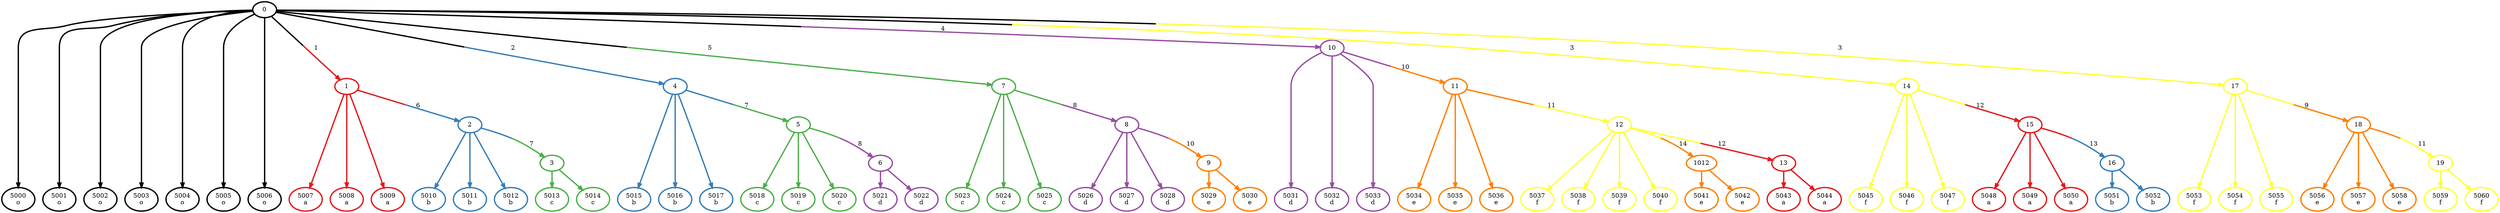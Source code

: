 digraph T {
	{
		rank=same
		0 [penwidth=3,colorscheme=set19,color=0,label="5000\no"]
		1 [penwidth=3,colorscheme=set19,color=0,label="5001\no"]
		2 [penwidth=3,colorscheme=set19,color=0,label="5002\no"]
		3 [penwidth=3,colorscheme=set19,color=0,label="5003\no"]
		4 [penwidth=3,colorscheme=set19,color=0,label="5004\no"]
		5 [penwidth=3,colorscheme=set19,color=0,label="5005\no"]
		6 [penwidth=3,colorscheme=set19,color=0,label="5006\no"]
		7 [penwidth=3,colorscheme=set19,color=1,label="5007\na"]
		8 [penwidth=3,colorscheme=set19,color=1,label="5008\na"]
		9 [penwidth=3,colorscheme=set19,color=1,label="5009\na"]
		10 [penwidth=3,colorscheme=set19,color=2,label="5015\nb"]
		11 [penwidth=3,colorscheme=set19,color=2,label="5016\nb"]
		12 [penwidth=3,colorscheme=set19,color=2,label="5017\nb"]
		13 [penwidth=3,colorscheme=set19,color=3,label="5023\nc"]
		14 [penwidth=3,colorscheme=set19,color=3,label="5024\nc"]
		15 [penwidth=3,colorscheme=set19,color=3,label="5025\nc"]
		16 [penwidth=3,colorscheme=set19,color=4,label="5031\nd"]
		17 [penwidth=3,colorscheme=set19,color=4,label="5032\nd"]
		18 [penwidth=3,colorscheme=set19,color=4,label="5033\nd"]
		19 [penwidth=3,colorscheme=set19,color=6,label="5045\nf"]
		20 [penwidth=3,colorscheme=set19,color=6,label="5046\nf"]
		21 [penwidth=3,colorscheme=set19,color=6,label="5047\nf"]
		22 [penwidth=3,colorscheme=set19,color=6,label="5053\nf"]
		23 [penwidth=3,colorscheme=set19,color=6,label="5054\nf"]
		24 [penwidth=3,colorscheme=set19,color=6,label="5055\nf"]
		25 [penwidth=3,colorscheme=set19,color=2,label="5010\nb"]
		26 [penwidth=3,colorscheme=set19,color=2,label="5011\nb"]
		27 [penwidth=3,colorscheme=set19,color=2,label="5012\nb"]
		28 [penwidth=3,colorscheme=set19,color=3,label="5013\nc"]
		29 [penwidth=3,colorscheme=set19,color=3,label="5014\nc"]
		30 [penwidth=3,colorscheme=set19,color=3,label="5018\nc"]
		31 [penwidth=3,colorscheme=set19,color=3,label="5019\nc"]
		32 [penwidth=3,colorscheme=set19,color=3,label="5020\nc"]
		33 [penwidth=3,colorscheme=set19,color=4,label="5021\nd"]
		34 [penwidth=3,colorscheme=set19,color=4,label="5022\nd"]
		35 [penwidth=3,colorscheme=set19,color=4,label="5026\nd"]
		36 [penwidth=3,colorscheme=set19,color=4,label="5027\nd"]
		37 [penwidth=3,colorscheme=set19,color=4,label="5028\nd"]
		38 [penwidth=3,colorscheme=set19,color=5,label="5029\ne"]
		39 [penwidth=3,colorscheme=set19,color=5,label="5030\ne"]
		40 [penwidth=3,colorscheme=set19,color=5,label="5034\ne"]
		41 [penwidth=3,colorscheme=set19,color=5,label="5035\ne"]
		42 [penwidth=3,colorscheme=set19,color=5,label="5036\ne"]
		43 [penwidth=3,colorscheme=set19,color=6,label="5037\nf"]
		44 [penwidth=3,colorscheme=set19,color=6,label="5038\nf"]
		45 [penwidth=3,colorscheme=set19,color=6,label="5039\nf"]
		46 [penwidth=3,colorscheme=set19,color=6,label="5040\nf"]
		47 [penwidth=3,colorscheme=set19,color=5,label="5041\ne"]
		48 [penwidth=3,colorscheme=set19,color=5,label="5042\ne"]
		49 [penwidth=3,colorscheme=set19,color=1,label="5043\na"]
		50 [penwidth=3,colorscheme=set19,color=1,label="5044\na"]
		51 [penwidth=3,colorscheme=set19,color=1,label="5048\na"]
		52 [penwidth=3,colorscheme=set19,color=1,label="5049\na"]
		53 [penwidth=3,colorscheme=set19,color=1,label="5050\na"]
		54 [penwidth=3,colorscheme=set19,color=2,label="5051\nb"]
		55 [penwidth=3,colorscheme=set19,color=2,label="5052\nb"]
		56 [penwidth=3,colorscheme=set19,color=5,label="5056\ne"]
		57 [penwidth=3,colorscheme=set19,color=5,label="5057\ne"]
		58 [penwidth=3,colorscheme=set19,color=5,label="5058\ne"]
		59 [penwidth=3,colorscheme=set19,color=6,label="5059\nf"]
		60 [penwidth=3,colorscheme=set19,color=6,label="5060\nf"]
	}
	61 [penwidth=3,colorscheme=set19,color=0,label="0"]
	62 [penwidth=3,colorscheme=set19,color=1,label="1"]
	63 [penwidth=3,colorscheme=set19,color=2,label="4"]
	64 [penwidth=3,colorscheme=set19,color=3,label="7"]
	65 [penwidth=3,colorscheme=set19,color=4,label="10"]
	66 [penwidth=3,colorscheme=set19,color=6,label="14"]
	67 [penwidth=3,colorscheme=set19,color=6,label="17"]
	68 [penwidth=3,colorscheme=set19,color=2,label="2"]
	69 [penwidth=3,colorscheme=set19,color=3,label="5"]
	70 [penwidth=3,colorscheme=set19,color=4,label="8"]
	71 [penwidth=3,colorscheme=set19,color=5,label="11"]
	72 [penwidth=3,colorscheme=set19,color=1,label="15"]
	73 [penwidth=3,colorscheme=set19,color=5,label="18"]
	74 [penwidth=3,colorscheme=set19,color=3,label="3"]
	75 [penwidth=3,colorscheme=set19,color=4,label="6"]
	76 [penwidth=3,colorscheme=set19,color=5,label="9"]
	77 [penwidth=3,colorscheme=set19,color=6,label="12"]
	78 [penwidth=3,colorscheme=set19,color=5,label="1012"]
	79 [penwidth=3,colorscheme=set19,color=1,label="13"]
	80 [penwidth=3,colorscheme=set19,color=2,label="16"]
	81 [penwidth=3,colorscheme=set19,color=6,label="19"]
	61 -> 62 [penwidth=3,colorscheme=set19,color="0;0.5:1",label="1"]
	61 -> 63 [penwidth=3,colorscheme=set19,color="0;0.5:2",label="2"]
	61 -> 64 [penwidth=3,colorscheme=set19,color="0;0.5:3",label="5"]
	61 -> 65 [penwidth=3,colorscheme=set19,color="0;0.5:4",label="4"]
	61 -> 66 [penwidth=3,colorscheme=set19,color="0;0.5:6",label="3"]
	61 -> 67 [penwidth=3,colorscheme=set19,color="0;0.5:6",label="3"]
	61 -> 0 [penwidth=3,colorscheme=set19,color="0;0.5:0"]
	61 -> 1 [penwidth=3,colorscheme=set19,color="0;0.5:0"]
	61 -> 2 [penwidth=3,colorscheme=set19,color="0;0.5:0"]
	61 -> 3 [penwidth=3,colorscheme=set19,color="0;0.5:0"]
	61 -> 4 [penwidth=3,colorscheme=set19,color="0;0.5:0"]
	61 -> 5 [penwidth=3,colorscheme=set19,color="0;0.5:0"]
	61 -> 6 [penwidth=3,colorscheme=set19,color="0;0.5:0"]
	62 -> 68 [penwidth=3,colorscheme=set19,color="1;0.5:2",label="6"]
	62 -> 7 [penwidth=3,colorscheme=set19,color="1;0.5:1"]
	62 -> 8 [penwidth=3,colorscheme=set19,color="1;0.5:1"]
	62 -> 9 [penwidth=3,colorscheme=set19,color="1;0.5:1"]
	63 -> 69 [penwidth=3,colorscheme=set19,color="2;0.5:3",label="7"]
	63 -> 10 [penwidth=3,colorscheme=set19,color="2;0.5:2"]
	63 -> 11 [penwidth=3,colorscheme=set19,color="2;0.5:2"]
	63 -> 12 [penwidth=3,colorscheme=set19,color="2;0.5:2"]
	64 -> 70 [penwidth=3,colorscheme=set19,color="3;0.5:4",label="8"]
	64 -> 13 [penwidth=3,colorscheme=set19,color="3;0.5:3"]
	64 -> 14 [penwidth=3,colorscheme=set19,color="3;0.5:3"]
	64 -> 15 [penwidth=3,colorscheme=set19,color="3;0.5:3"]
	65 -> 71 [penwidth=3,colorscheme=set19,color="4;0.5:5",label="10"]
	65 -> 16 [penwidth=3,colorscheme=set19,color="4;0.5:4"]
	65 -> 17 [penwidth=3,colorscheme=set19,color="4;0.5:4"]
	65 -> 18 [penwidth=3,colorscheme=set19,color="4;0.5:4"]
	66 -> 72 [penwidth=3,colorscheme=set19,color="6;0.5:1",label="12"]
	66 -> 19 [penwidth=3,colorscheme=set19,color="6;0.5:6"]
	66 -> 20 [penwidth=3,colorscheme=set19,color="6;0.5:6"]
	66 -> 21 [penwidth=3,colorscheme=set19,color="6;0.5:6"]
	67 -> 73 [penwidth=3,colorscheme=set19,color="6;0.5:5",label="9"]
	67 -> 22 [penwidth=3,colorscheme=set19,color="6;0.5:6"]
	67 -> 23 [penwidth=3,colorscheme=set19,color="6;0.5:6"]
	67 -> 24 [penwidth=3,colorscheme=set19,color="6;0.5:6"]
	68 -> 74 [penwidth=3,colorscheme=set19,color="2;0.5:3",label="7"]
	68 -> 25 [penwidth=3,colorscheme=set19,color="2;0.5:2"]
	68 -> 26 [penwidth=3,colorscheme=set19,color="2;0.5:2"]
	68 -> 27 [penwidth=3,colorscheme=set19,color="2;0.5:2"]
	69 -> 75 [penwidth=3,colorscheme=set19,color="3;0.5:4",label="8"]
	69 -> 30 [penwidth=3,colorscheme=set19,color="3;0.5:3"]
	69 -> 31 [penwidth=3,colorscheme=set19,color="3;0.5:3"]
	69 -> 32 [penwidth=3,colorscheme=set19,color="3;0.5:3"]
	70 -> 76 [penwidth=3,colorscheme=set19,color="4;0.5:5",label="10"]
	70 -> 35 [penwidth=3,colorscheme=set19,color="4;0.5:4"]
	70 -> 36 [penwidth=3,colorscheme=set19,color="4;0.5:4"]
	70 -> 37 [penwidth=3,colorscheme=set19,color="4;0.5:4"]
	71 -> 77 [penwidth=3,colorscheme=set19,color="5;0.5:6",label="11"]
	71 -> 40 [penwidth=3,colorscheme=set19,color="5;0.5:5"]
	71 -> 41 [penwidth=3,colorscheme=set19,color="5;0.5:5"]
	71 -> 42 [penwidth=3,colorscheme=set19,color="5;0.5:5"]
	72 -> 80 [penwidth=3,colorscheme=set19,color="1;0.5:2",label="13"]
	72 -> 51 [penwidth=3,colorscheme=set19,color="1;0.5:1"]
	72 -> 52 [penwidth=3,colorscheme=set19,color="1;0.5:1"]
	72 -> 53 [penwidth=3,colorscheme=set19,color="1;0.5:1"]
	73 -> 81 [penwidth=3,colorscheme=set19,color="5;0.5:6",label="11"]
	73 -> 56 [penwidth=3,colorscheme=set19,color="5;0.5:5"]
	73 -> 57 [penwidth=3,colorscheme=set19,color="5;0.5:5"]
	73 -> 58 [penwidth=3,colorscheme=set19,color="5;0.5:5"]
	74 -> 28 [penwidth=3,colorscheme=set19,color="3;0.5:3"]
	74 -> 29 [penwidth=3,colorscheme=set19,color="3;0.5:3"]
	75 -> 33 [penwidth=3,colorscheme=set19,color="4;0.5:4"]
	75 -> 34 [penwidth=3,colorscheme=set19,color="4;0.5:4"]
	76 -> 38 [penwidth=3,colorscheme=set19,color="5;0.5:5"]
	76 -> 39 [penwidth=3,colorscheme=set19,color="5;0.5:5"]
	77 -> 78 [penwidth=3,colorscheme=set19,color="6;0.5:5",label="14"]
	77 -> 79 [penwidth=3,colorscheme=set19,color="6;0.5:1",label="12"]
	77 -> 43 [penwidth=3,colorscheme=set19,color="6;0.5:6"]
	77 -> 44 [penwidth=3,colorscheme=set19,color="6;0.5:6"]
	77 -> 45 [penwidth=3,colorscheme=set19,color="6;0.5:6"]
	77 -> 46 [penwidth=3,colorscheme=set19,color="6;0.5:6"]
	78 -> 47 [penwidth=3,colorscheme=set19,color="5;0.5:5"]
	78 -> 48 [penwidth=3,colorscheme=set19,color="5;0.5:5"]
	79 -> 49 [penwidth=3,colorscheme=set19,color="1;0.5:1"]
	79 -> 50 [penwidth=3,colorscheme=set19,color="1;0.5:1"]
	80 -> 54 [penwidth=3,colorscheme=set19,color="2;0.5:2"]
	80 -> 55 [penwidth=3,colorscheme=set19,color="2;0.5:2"]
	81 -> 59 [penwidth=3,colorscheme=set19,color="6;0.5:6"]
	81 -> 60 [penwidth=3,colorscheme=set19,color="6;0.5:6"]
}
